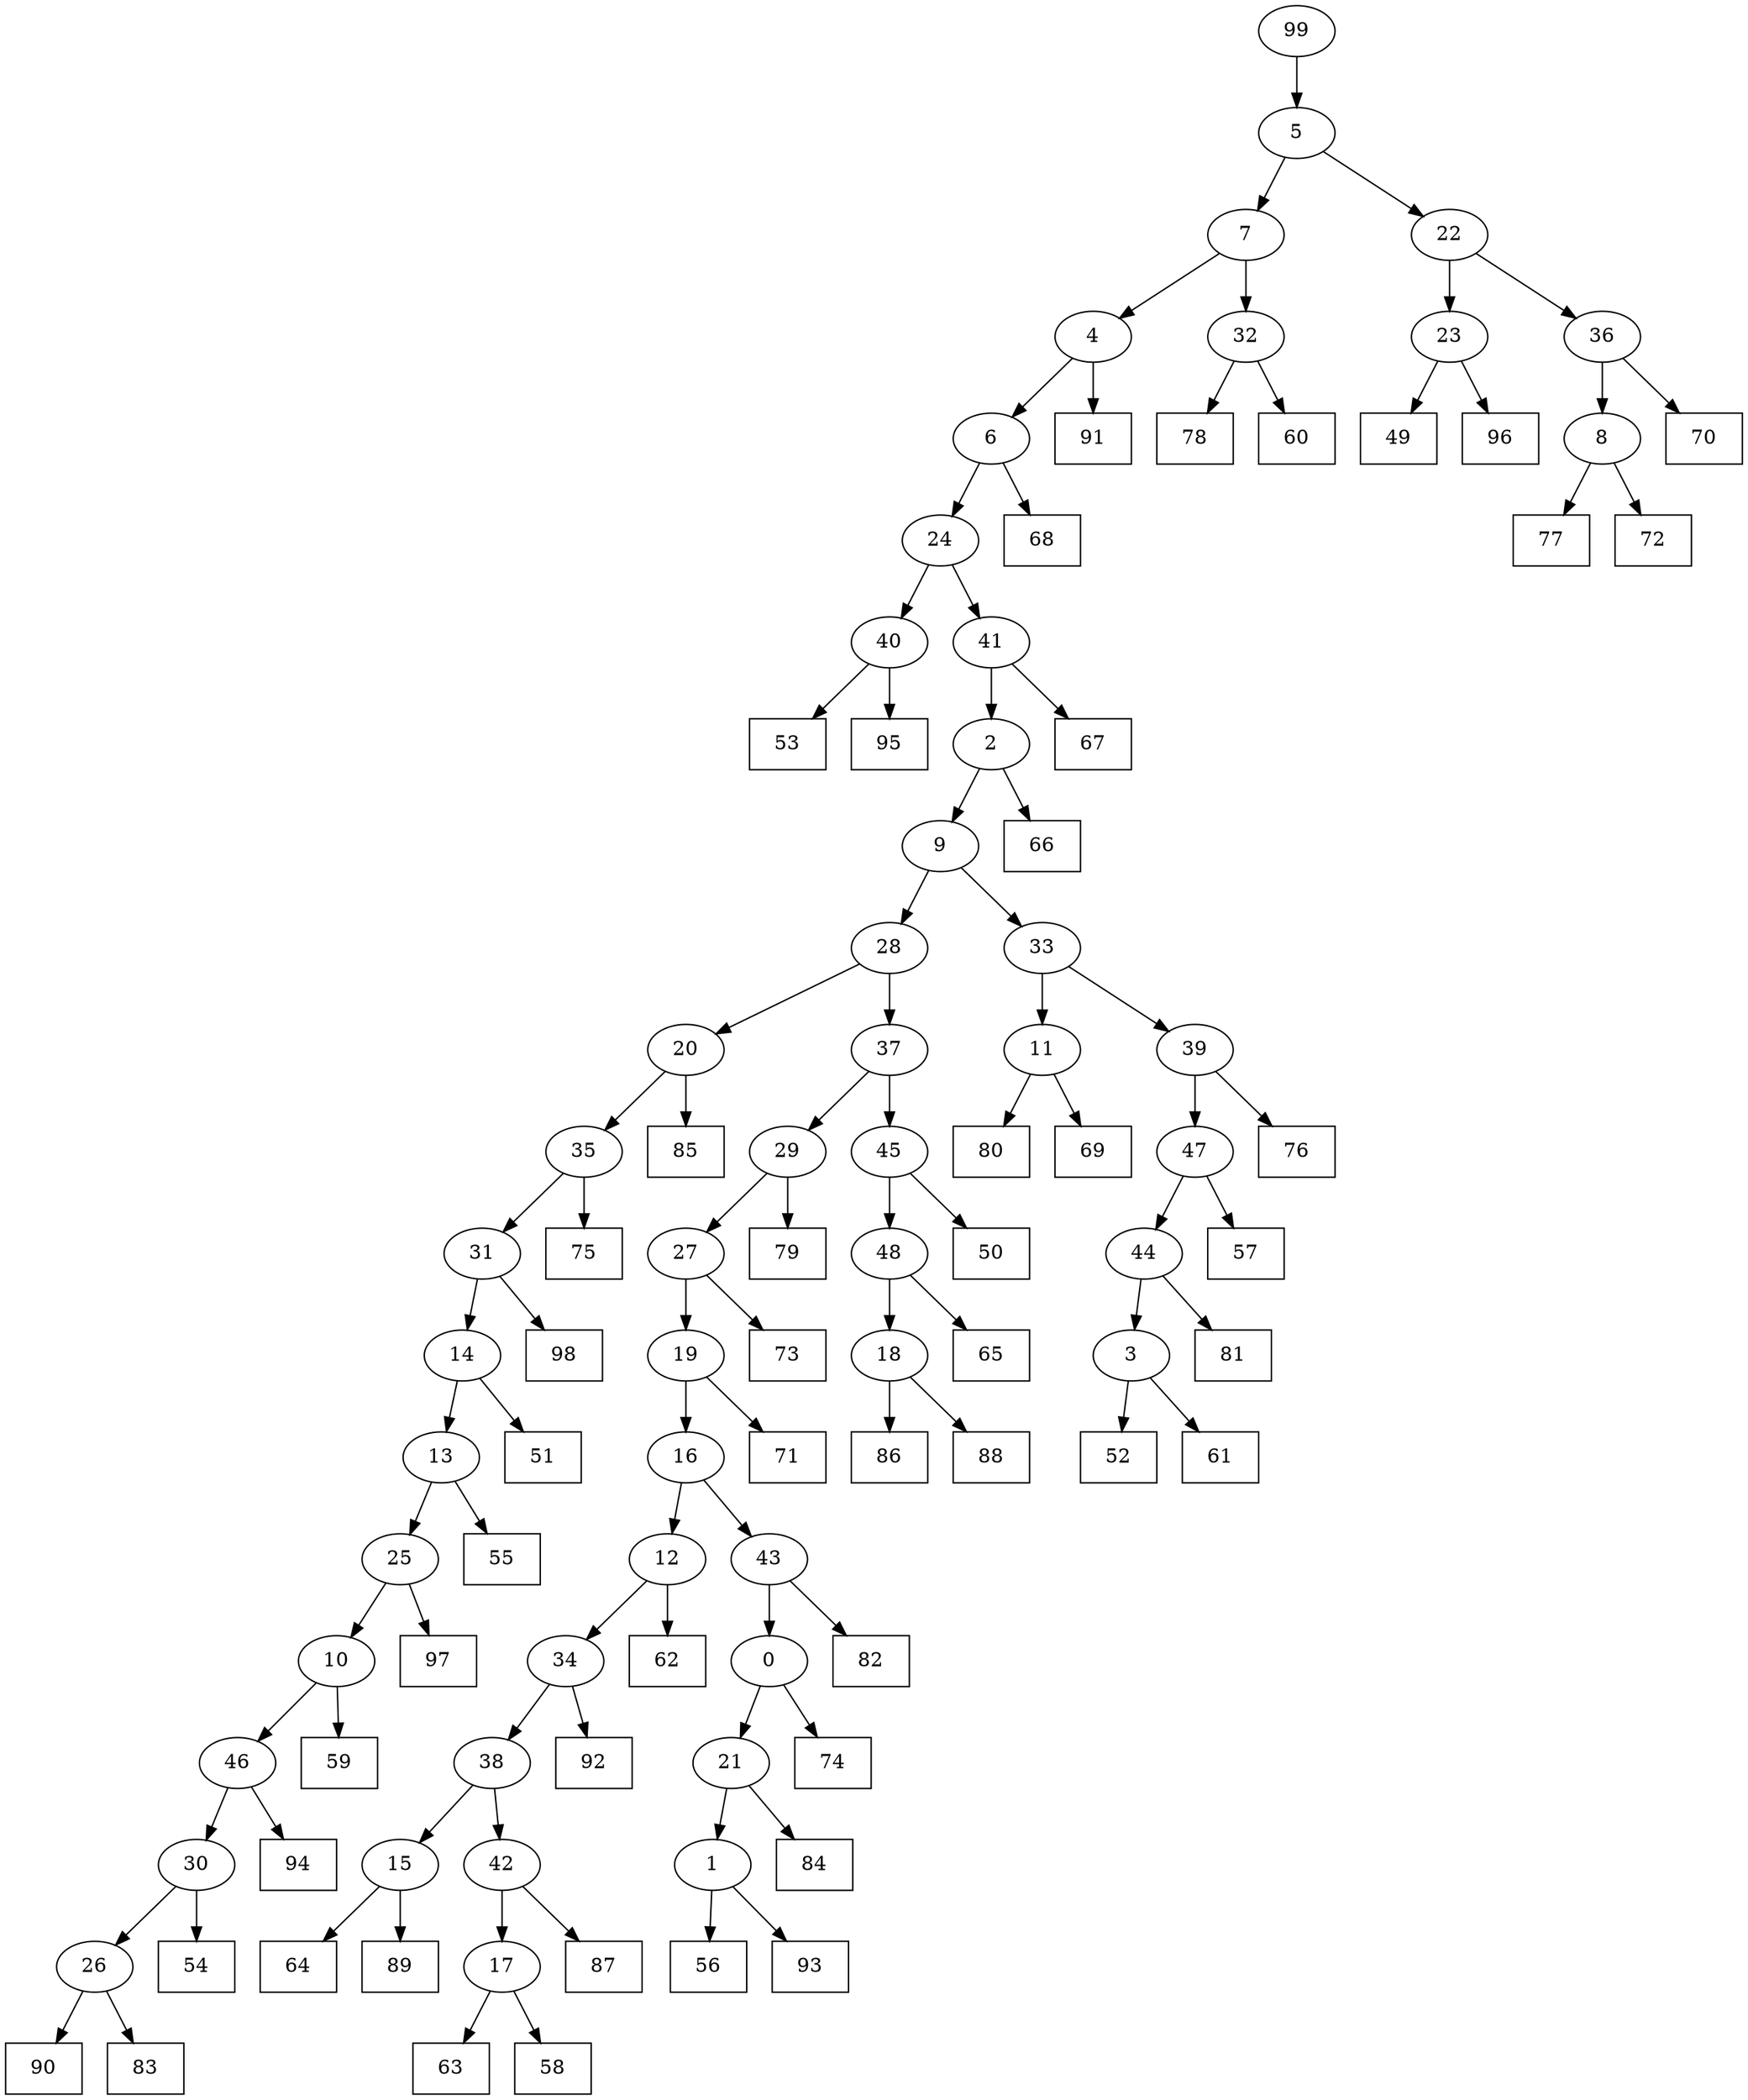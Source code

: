 digraph G {
0[label="0"];
1[label="1"];
2[label="2"];
3[label="3"];
4[label="4"];
5[label="5"];
6[label="6"];
7[label="7"];
8[label="8"];
9[label="9"];
10[label="10"];
11[label="11"];
12[label="12"];
13[label="13"];
14[label="14"];
15[label="15"];
16[label="16"];
17[label="17"];
18[label="18"];
19[label="19"];
20[label="20"];
21[label="21"];
22[label="22"];
23[label="23"];
24[label="24"];
25[label="25"];
26[label="26"];
27[label="27"];
28[label="28"];
29[label="29"];
30[label="30"];
31[label="31"];
32[label="32"];
33[label="33"];
34[label="34"];
35[label="35"];
36[label="36"];
37[label="37"];
38[label="38"];
39[label="39"];
40[label="40"];
41[label="41"];
42[label="42"];
43[label="43"];
44[label="44"];
45[label="45"];
46[label="46"];
47[label="47"];
48[label="48"];
49[shape=box,label="56"];
50[shape=box,label="70"];
51[shape=box,label="53"];
52[shape=box,label="76"];
53[shape=box,label="63"];
54[shape=box,label="59"];
55[shape=box,label="71"];
56[shape=box,label="66"];
57[shape=box,label="57"];
58[shape=box,label="77"];
59[shape=box,label="75"];
60[shape=box,label="79"];
61[shape=box,label="62"];
62[shape=box,label="94"];
63[shape=box,label="81"];
64[shape=box,label="91"];
65[shape=box,label="78"];
66[shape=box,label="90"];
67[shape=box,label="85"];
68[shape=box,label="95"];
69[shape=box,label="83"];
70[shape=box,label="92"];
71[shape=box,label="80"];
72[shape=box,label="67"];
73[shape=box,label="64"];
74[shape=box,label="55"];
75[shape=box,label="68"];
76[shape=box,label="50"];
77[shape=box,label="89"];
78[shape=box,label="93"];
79[shape=box,label="49"];
80[shape=box,label="52"];
81[shape=box,label="84"];
82[shape=box,label="87"];
83[shape=box,label="98"];
84[shape=box,label="74"];
85[shape=box,label="73"];
86[shape=box,label="97"];
87[shape=box,label="61"];
88[shape=box,label="51"];
89[shape=box,label="58"];
90[shape=box,label="96"];
91[shape=box,label="69"];
92[shape=box,label="86"];
93[shape=box,label="82"];
94[shape=box,label="88"];
95[shape=box,label="65"];
96[shape=box,label="60"];
97[shape=box,label="54"];
98[shape=box,label="72"];
99[label="99"];
18->94 ;
0->84 ;
17->53 ;
48->95 ;
10->54 ;
11->71 ;
3->87 ;
26->69 ;
18->92 ;
8->98 ;
39->52 ;
41->72 ;
15->77 ;
30->97 ;
46->62 ;
35->59 ;
29->27 ;
27->85 ;
33->39 ;
45->48 ;
43->0 ;
20->67 ;
6->75 ;
42->17 ;
17->89 ;
24->41 ;
41->2 ;
39->47 ;
14->88 ;
6->24 ;
47->57 ;
1->78 ;
2->56 ;
1->49 ;
3->80 ;
4->6 ;
30->26 ;
22->23 ;
15->73 ;
32->65 ;
26->66 ;
10->46 ;
21->81 ;
25->10 ;
9->33 ;
46->30 ;
29->60 ;
31->83 ;
44->63 ;
25->86 ;
9->28 ;
34->38 ;
38->15 ;
99->5 ;
5->22 ;
40->51 ;
28->20 ;
28->37 ;
37->29 ;
4->64 ;
16->43 ;
43->93 ;
12->34 ;
34->70 ;
33->11 ;
11->91 ;
8->58 ;
14->13 ;
13->74 ;
24->40 ;
7->4 ;
27->19 ;
36->50 ;
31->14 ;
23->79 ;
47->44 ;
44->3 ;
23->90 ;
5->7 ;
7->32 ;
32->96 ;
19->16 ;
16->12 ;
48->18 ;
38->42 ;
42->82 ;
40->68 ;
37->45 ;
45->76 ;
12->61 ;
2->9 ;
0->21 ;
21->1 ;
19->55 ;
22->36 ;
36->8 ;
13->25 ;
20->35 ;
35->31 ;
}
